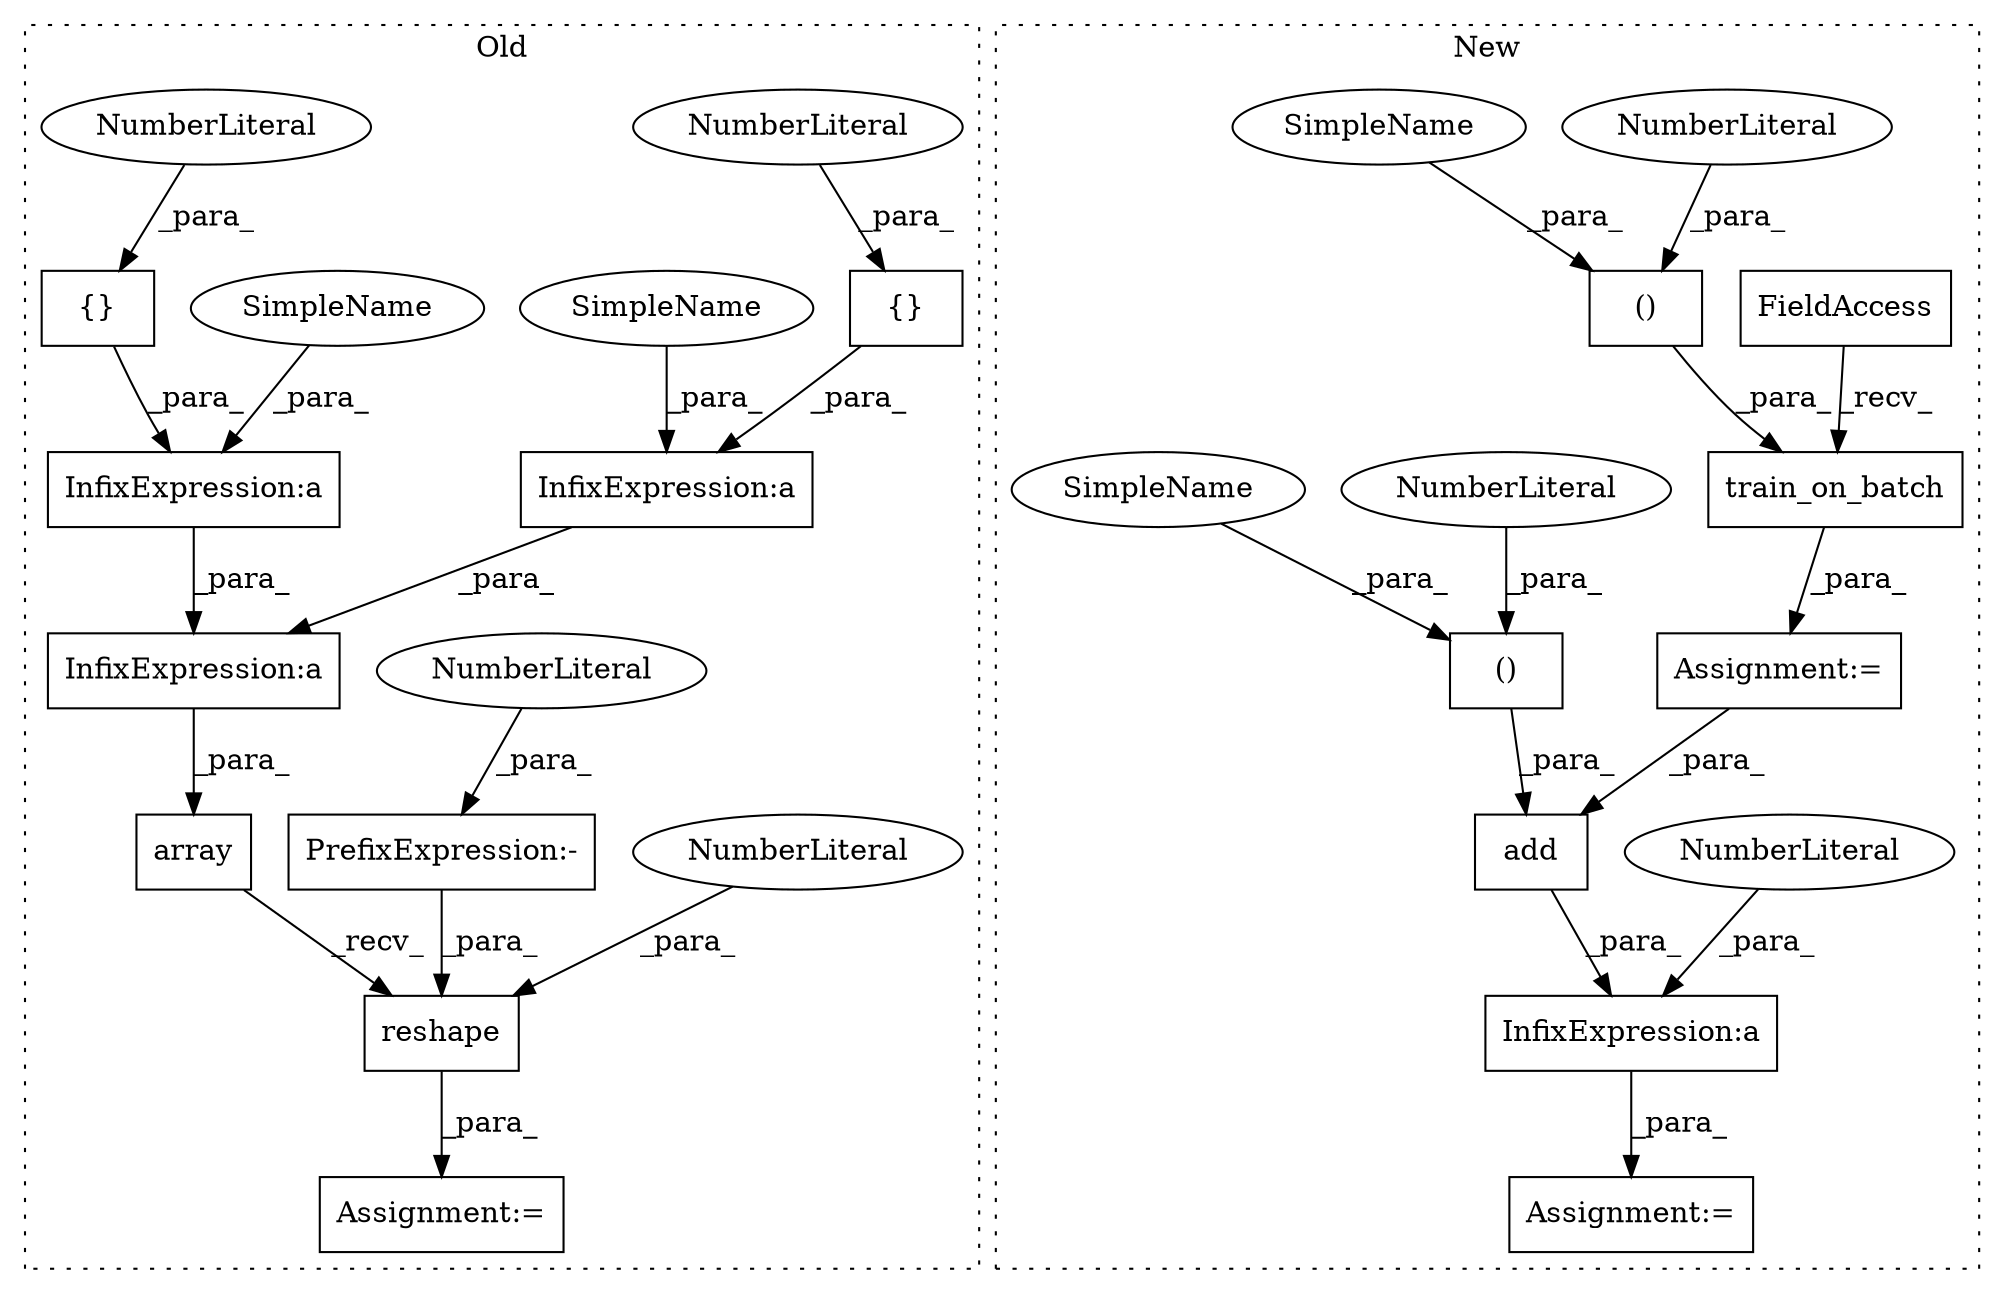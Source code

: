 digraph G {
subgraph cluster0 {
1 [label="reshape" a="32" s="4407,4419" l="8,1" shape="box"];
6 [label="InfixExpression:a" a="27" s="4361" l="3" shape="box"];
7 [label="InfixExpression:a" a="27" s="4375" l="3" shape="box"];
8 [label="InfixExpression:a" a="27" s="4391" l="3" shape="box"];
9 [label="{}" a="4" s="4358,4360" l="1,1" shape="box"];
10 [label="NumberLiteral" a="34" s="4418" l="1" shape="ellipse"];
11 [label="{}" a="4" s="4388,4390" l="1,1" shape="box"];
13 [label="NumberLiteral" a="34" s="4389" l="1" shape="ellipse"];
14 [label="NumberLiteral" a="34" s="4359" l="1" shape="ellipse"];
16 [label="PrefixExpression:-" a="38" s="4415" l="1" shape="box"];
17 [label="NumberLiteral" a="34" s="4416" l="1" shape="ellipse"];
18 [label="array" a="32" s="4342,4405" l="6,1" shape="box"];
21 [label="Assignment:=" a="7" s="4335" l="1" shape="box"];
25 [label="SimpleName" a="42" s="4394" l="10" shape="ellipse"];
26 [label="SimpleName" a="42" s="4364" l="10" shape="ellipse"];
label = "Old";
style="dotted";
}
subgraph cluster1 {
2 [label="train_on_batch" a="32" s="4730,4801" l="15,1" shape="box"];
3 [label="add" a="32" s="4830,4857" l="4,1" shape="box"];
4 [label="()" a="106" s="4561" l="24" shape="box"];
5 [label="InfixExpression:a" a="27" s="4821" l="3" shape="box"];
12 [label="NumberLiteral" a="34" s="4584" l="1" shape="ellipse"];
15 [label="NumberLiteral" a="34" s="4818" l="3" shape="ellipse"];
19 [label="FieldAccess" a="22" s="4711" l="18" shape="box"];
20 [label="Assignment:=" a="7" s="4710" l="1" shape="box"];
22 [label="Assignment:=" a="7" s="4816" l="1" shape="box"];
23 [label="()" a="106" s="4503" l="24" shape="box"];
24 [label="NumberLiteral" a="34" s="4526" l="1" shape="ellipse"];
27 [label="SimpleName" a="42" s="4561" l="10" shape="ellipse"];
28 [label="SimpleName" a="42" s="4503" l="10" shape="ellipse"];
label = "New";
style="dotted";
}
1 -> 21 [label="_para_"];
2 -> 20 [label="_para_"];
3 -> 5 [label="_para_"];
4 -> 2 [label="_para_"];
5 -> 22 [label="_para_"];
6 -> 7 [label="_para_"];
7 -> 18 [label="_para_"];
8 -> 7 [label="_para_"];
9 -> 6 [label="_para_"];
10 -> 1 [label="_para_"];
11 -> 8 [label="_para_"];
12 -> 4 [label="_para_"];
13 -> 11 [label="_para_"];
14 -> 9 [label="_para_"];
15 -> 5 [label="_para_"];
16 -> 1 [label="_para_"];
17 -> 16 [label="_para_"];
18 -> 1 [label="_recv_"];
19 -> 2 [label="_recv_"];
20 -> 3 [label="_para_"];
23 -> 3 [label="_para_"];
24 -> 23 [label="_para_"];
25 -> 8 [label="_para_"];
26 -> 6 [label="_para_"];
27 -> 4 [label="_para_"];
28 -> 23 [label="_para_"];
}